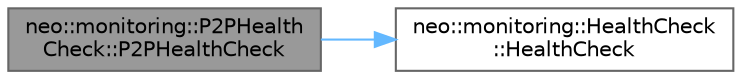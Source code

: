 digraph "neo::monitoring::P2PHealthCheck::P2PHealthCheck"
{
 // LATEX_PDF_SIZE
  bgcolor="transparent";
  edge [fontname=Helvetica,fontsize=10,labelfontname=Helvetica,labelfontsize=10];
  node [fontname=Helvetica,fontsize=10,shape=box,height=0.2,width=0.4];
  rankdir="LR";
  Node1 [id="Node000001",label="neo::monitoring::P2PHealth\lCheck::P2PHealthCheck",height=0.2,width=0.4,color="gray40", fillcolor="grey60", style="filled", fontcolor="black",tooltip=" "];
  Node1 -> Node2 [id="edge1_Node000001_Node000002",color="steelblue1",style="solid",tooltip=" "];
  Node2 [id="Node000002",label="neo::monitoring::HealthCheck\l::HealthCheck",height=0.2,width=0.4,color="grey40", fillcolor="white", style="filled",URL="$classneo_1_1monitoring_1_1_health_check.html#afbf1da7d3f3e4b31c1e96fd4d04b87c5",tooltip=" "];
}
